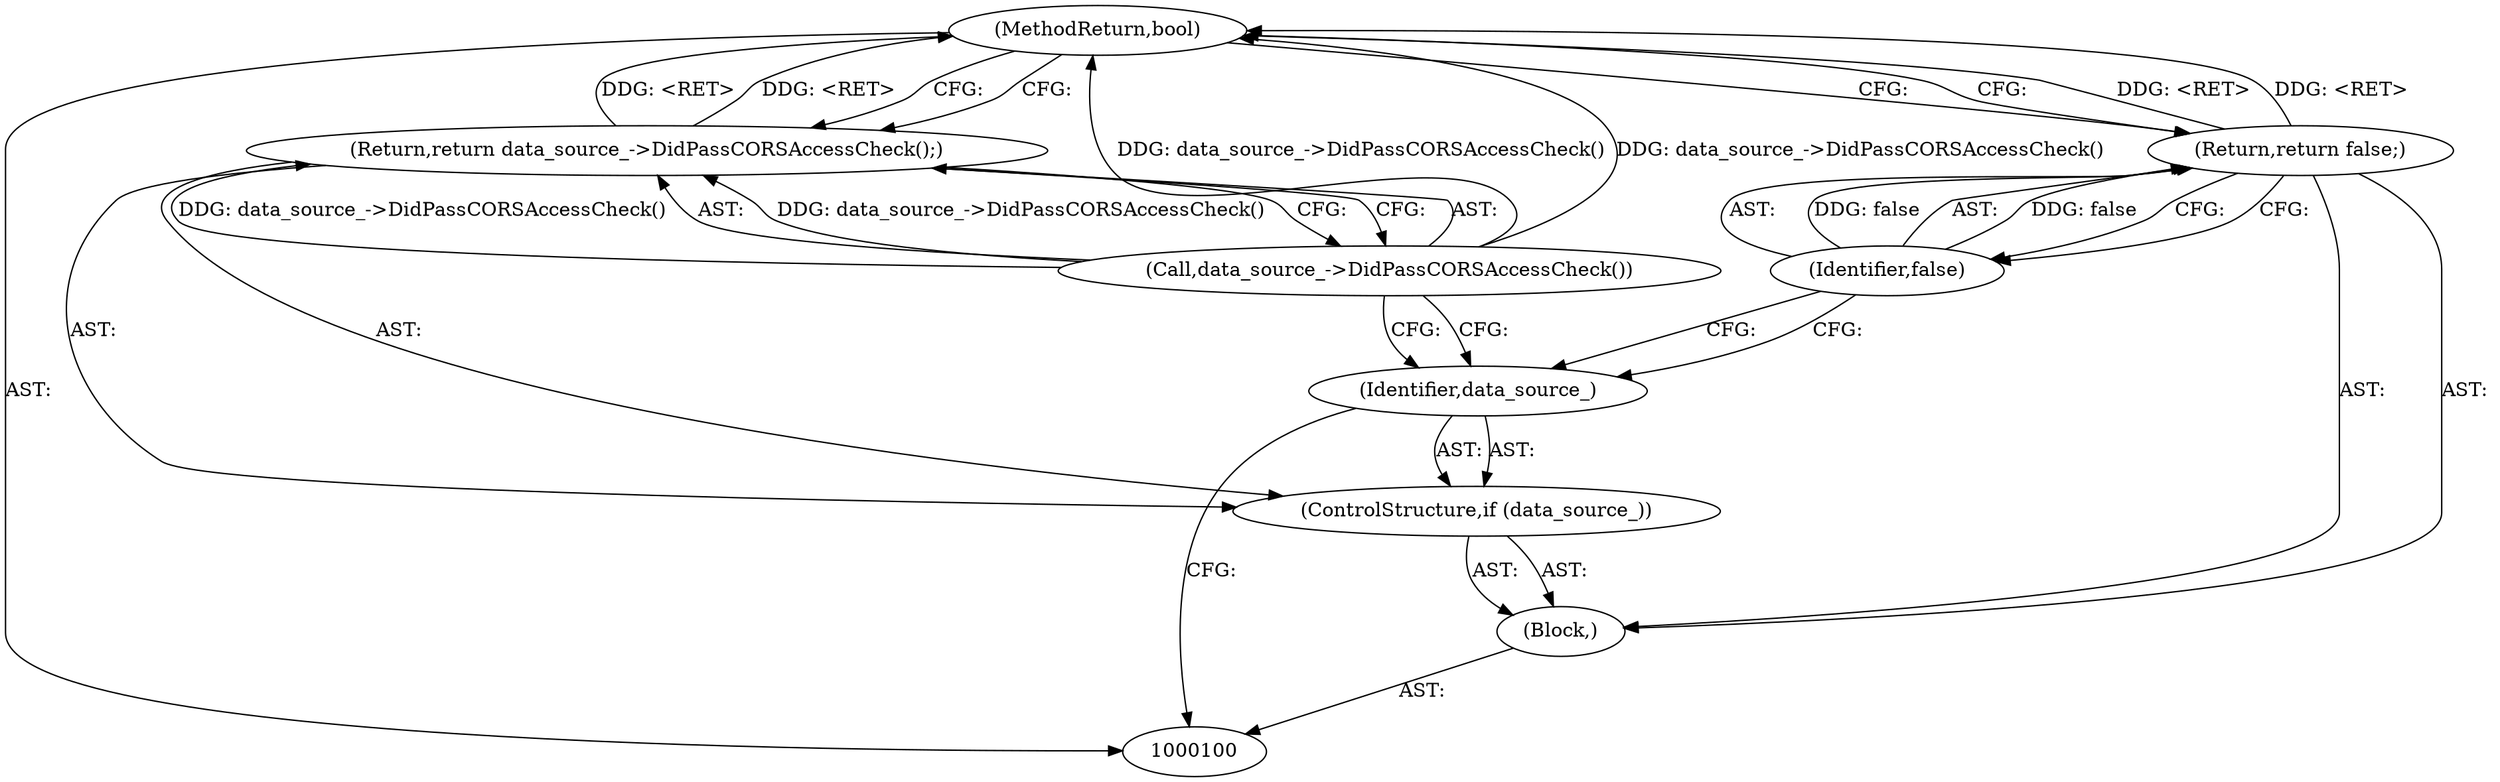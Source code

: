 digraph "1_Chrome_a9cbaa7a40e2b2723cfc2f266c42f4980038a949_10" {
"1000108" [label="(MethodReturn,bool)"];
"1000101" [label="(Block,)"];
"1000102" [label="(ControlStructure,if (data_source_))"];
"1000103" [label="(Identifier,data_source_)"];
"1000105" [label="(Call,data_source_->DidPassCORSAccessCheck())"];
"1000104" [label="(Return,return data_source_->DidPassCORSAccessCheck();)"];
"1000106" [label="(Return,return false;)"];
"1000107" [label="(Identifier,false)"];
"1000108" -> "1000100"  [label="AST: "];
"1000108" -> "1000104"  [label="CFG: "];
"1000108" -> "1000106"  [label="CFG: "];
"1000105" -> "1000108"  [label="DDG: data_source_->DidPassCORSAccessCheck()"];
"1000106" -> "1000108"  [label="DDG: <RET>"];
"1000104" -> "1000108"  [label="DDG: <RET>"];
"1000101" -> "1000100"  [label="AST: "];
"1000102" -> "1000101"  [label="AST: "];
"1000106" -> "1000101"  [label="AST: "];
"1000102" -> "1000101"  [label="AST: "];
"1000103" -> "1000102"  [label="AST: "];
"1000104" -> "1000102"  [label="AST: "];
"1000103" -> "1000102"  [label="AST: "];
"1000103" -> "1000100"  [label="CFG: "];
"1000105" -> "1000103"  [label="CFG: "];
"1000107" -> "1000103"  [label="CFG: "];
"1000105" -> "1000104"  [label="AST: "];
"1000105" -> "1000103"  [label="CFG: "];
"1000104" -> "1000105"  [label="CFG: "];
"1000105" -> "1000108"  [label="DDG: data_source_->DidPassCORSAccessCheck()"];
"1000105" -> "1000104"  [label="DDG: data_source_->DidPassCORSAccessCheck()"];
"1000104" -> "1000102"  [label="AST: "];
"1000104" -> "1000105"  [label="CFG: "];
"1000105" -> "1000104"  [label="AST: "];
"1000108" -> "1000104"  [label="CFG: "];
"1000104" -> "1000108"  [label="DDG: <RET>"];
"1000105" -> "1000104"  [label="DDG: data_source_->DidPassCORSAccessCheck()"];
"1000106" -> "1000101"  [label="AST: "];
"1000106" -> "1000107"  [label="CFG: "];
"1000107" -> "1000106"  [label="AST: "];
"1000108" -> "1000106"  [label="CFG: "];
"1000106" -> "1000108"  [label="DDG: <RET>"];
"1000107" -> "1000106"  [label="DDG: false"];
"1000107" -> "1000106"  [label="AST: "];
"1000107" -> "1000103"  [label="CFG: "];
"1000106" -> "1000107"  [label="CFG: "];
"1000107" -> "1000106"  [label="DDG: false"];
}
